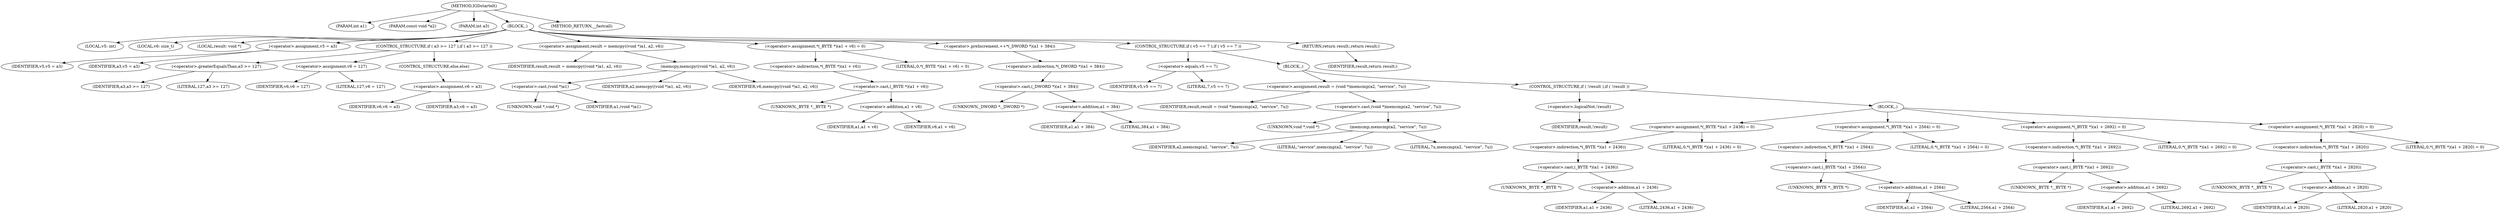 digraph IGDstartelt {  
"1000104" [label = "(METHOD,IGDstartelt)" ]
"1000105" [label = "(PARAM,int a1)" ]
"1000106" [label = "(PARAM,const void *a2)" ]
"1000107" [label = "(PARAM,int a3)" ]
"1000108" [label = "(BLOCK,,)" ]
"1000109" [label = "(LOCAL,v5: int)" ]
"1000110" [label = "(LOCAL,v6: size_t)" ]
"1000111" [label = "(LOCAL,result: void *)" ]
"1000112" [label = "(<operator>.assignment,v5 = a3)" ]
"1000113" [label = "(IDENTIFIER,v5,v5 = a3)" ]
"1000114" [label = "(IDENTIFIER,a3,v5 = a3)" ]
"1000115" [label = "(CONTROL_STRUCTURE,if ( a3 >= 127 ),if ( a3 >= 127 ))" ]
"1000116" [label = "(<operator>.greaterEqualsThan,a3 >= 127)" ]
"1000117" [label = "(IDENTIFIER,a3,a3 >= 127)" ]
"1000118" [label = "(LITERAL,127,a3 >= 127)" ]
"1000119" [label = "(<operator>.assignment,v6 = 127)" ]
"1000120" [label = "(IDENTIFIER,v6,v6 = 127)" ]
"1000121" [label = "(LITERAL,127,v6 = 127)" ]
"1000122" [label = "(CONTROL_STRUCTURE,else,else)" ]
"1000123" [label = "(<operator>.assignment,v6 = a3)" ]
"1000124" [label = "(IDENTIFIER,v6,v6 = a3)" ]
"1000125" [label = "(IDENTIFIER,a3,v6 = a3)" ]
"1000126" [label = "(<operator>.assignment,result = memcpy((void *)a1, a2, v6))" ]
"1000127" [label = "(IDENTIFIER,result,result = memcpy((void *)a1, a2, v6))" ]
"1000128" [label = "(memcpy,memcpy((void *)a1, a2, v6))" ]
"1000129" [label = "(<operator>.cast,(void *)a1)" ]
"1000130" [label = "(UNKNOWN,void *,void *)" ]
"1000131" [label = "(IDENTIFIER,a1,(void *)a1)" ]
"1000132" [label = "(IDENTIFIER,a2,memcpy((void *)a1, a2, v6))" ]
"1000133" [label = "(IDENTIFIER,v6,memcpy((void *)a1, a2, v6))" ]
"1000134" [label = "(<operator>.assignment,*(_BYTE *)(a1 + v6) = 0)" ]
"1000135" [label = "(<operator>.indirection,*(_BYTE *)(a1 + v6))" ]
"1000136" [label = "(<operator>.cast,(_BYTE *)(a1 + v6))" ]
"1000137" [label = "(UNKNOWN,_BYTE *,_BYTE *)" ]
"1000138" [label = "(<operator>.addition,a1 + v6)" ]
"1000139" [label = "(IDENTIFIER,a1,a1 + v6)" ]
"1000140" [label = "(IDENTIFIER,v6,a1 + v6)" ]
"1000141" [label = "(LITERAL,0,*(_BYTE *)(a1 + v6) = 0)" ]
"1000142" [label = "(<operator>.preIncrement,++*(_DWORD *)(a1 + 384))" ]
"1000143" [label = "(<operator>.indirection,*(_DWORD *)(a1 + 384))" ]
"1000144" [label = "(<operator>.cast,(_DWORD *)(a1 + 384))" ]
"1000145" [label = "(UNKNOWN,_DWORD *,_DWORD *)" ]
"1000146" [label = "(<operator>.addition,a1 + 384)" ]
"1000147" [label = "(IDENTIFIER,a1,a1 + 384)" ]
"1000148" [label = "(LITERAL,384,a1 + 384)" ]
"1000149" [label = "(CONTROL_STRUCTURE,if ( v5 == 7 ),if ( v5 == 7 ))" ]
"1000150" [label = "(<operator>.equals,v5 == 7)" ]
"1000151" [label = "(IDENTIFIER,v5,v5 == 7)" ]
"1000152" [label = "(LITERAL,7,v5 == 7)" ]
"1000153" [label = "(BLOCK,,)" ]
"1000154" [label = "(<operator>.assignment,result = (void *)memcmp(a2, \"service\", 7u))" ]
"1000155" [label = "(IDENTIFIER,result,result = (void *)memcmp(a2, \"service\", 7u))" ]
"1000156" [label = "(<operator>.cast,(void *)memcmp(a2, \"service\", 7u))" ]
"1000157" [label = "(UNKNOWN,void *,void *)" ]
"1000158" [label = "(memcmp,memcmp(a2, \"service\", 7u))" ]
"1000159" [label = "(IDENTIFIER,a2,memcmp(a2, \"service\", 7u))" ]
"1000160" [label = "(LITERAL,\"service\",memcmp(a2, \"service\", 7u))" ]
"1000161" [label = "(LITERAL,7u,memcmp(a2, \"service\", 7u))" ]
"1000162" [label = "(CONTROL_STRUCTURE,if ( !result ),if ( !result ))" ]
"1000163" [label = "(<operator>.logicalNot,!result)" ]
"1000164" [label = "(IDENTIFIER,result,!result)" ]
"1000165" [label = "(BLOCK,,)" ]
"1000166" [label = "(<operator>.assignment,*(_BYTE *)(a1 + 2436) = 0)" ]
"1000167" [label = "(<operator>.indirection,*(_BYTE *)(a1 + 2436))" ]
"1000168" [label = "(<operator>.cast,(_BYTE *)(a1 + 2436))" ]
"1000169" [label = "(UNKNOWN,_BYTE *,_BYTE *)" ]
"1000170" [label = "(<operator>.addition,a1 + 2436)" ]
"1000171" [label = "(IDENTIFIER,a1,a1 + 2436)" ]
"1000172" [label = "(LITERAL,2436,a1 + 2436)" ]
"1000173" [label = "(LITERAL,0,*(_BYTE *)(a1 + 2436) = 0)" ]
"1000174" [label = "(<operator>.assignment,*(_BYTE *)(a1 + 2564) = 0)" ]
"1000175" [label = "(<operator>.indirection,*(_BYTE *)(a1 + 2564))" ]
"1000176" [label = "(<operator>.cast,(_BYTE *)(a1 + 2564))" ]
"1000177" [label = "(UNKNOWN,_BYTE *,_BYTE *)" ]
"1000178" [label = "(<operator>.addition,a1 + 2564)" ]
"1000179" [label = "(IDENTIFIER,a1,a1 + 2564)" ]
"1000180" [label = "(LITERAL,2564,a1 + 2564)" ]
"1000181" [label = "(LITERAL,0,*(_BYTE *)(a1 + 2564) = 0)" ]
"1000182" [label = "(<operator>.assignment,*(_BYTE *)(a1 + 2692) = 0)" ]
"1000183" [label = "(<operator>.indirection,*(_BYTE *)(a1 + 2692))" ]
"1000184" [label = "(<operator>.cast,(_BYTE *)(a1 + 2692))" ]
"1000185" [label = "(UNKNOWN,_BYTE *,_BYTE *)" ]
"1000186" [label = "(<operator>.addition,a1 + 2692)" ]
"1000187" [label = "(IDENTIFIER,a1,a1 + 2692)" ]
"1000188" [label = "(LITERAL,2692,a1 + 2692)" ]
"1000189" [label = "(LITERAL,0,*(_BYTE *)(a1 + 2692) = 0)" ]
"1000190" [label = "(<operator>.assignment,*(_BYTE *)(a1 + 2820) = 0)" ]
"1000191" [label = "(<operator>.indirection,*(_BYTE *)(a1 + 2820))" ]
"1000192" [label = "(<operator>.cast,(_BYTE *)(a1 + 2820))" ]
"1000193" [label = "(UNKNOWN,_BYTE *,_BYTE *)" ]
"1000194" [label = "(<operator>.addition,a1 + 2820)" ]
"1000195" [label = "(IDENTIFIER,a1,a1 + 2820)" ]
"1000196" [label = "(LITERAL,2820,a1 + 2820)" ]
"1000197" [label = "(LITERAL,0,*(_BYTE *)(a1 + 2820) = 0)" ]
"1000198" [label = "(RETURN,return result;,return result;)" ]
"1000199" [label = "(IDENTIFIER,result,return result;)" ]
"1000200" [label = "(METHOD_RETURN,__fastcall)" ]
  "1000104" -> "1000105" 
  "1000104" -> "1000106" 
  "1000104" -> "1000107" 
  "1000104" -> "1000108" 
  "1000104" -> "1000200" 
  "1000108" -> "1000109" 
  "1000108" -> "1000110" 
  "1000108" -> "1000111" 
  "1000108" -> "1000112" 
  "1000108" -> "1000115" 
  "1000108" -> "1000126" 
  "1000108" -> "1000134" 
  "1000108" -> "1000142" 
  "1000108" -> "1000149" 
  "1000108" -> "1000198" 
  "1000112" -> "1000113" 
  "1000112" -> "1000114" 
  "1000115" -> "1000116" 
  "1000115" -> "1000119" 
  "1000115" -> "1000122" 
  "1000116" -> "1000117" 
  "1000116" -> "1000118" 
  "1000119" -> "1000120" 
  "1000119" -> "1000121" 
  "1000122" -> "1000123" 
  "1000123" -> "1000124" 
  "1000123" -> "1000125" 
  "1000126" -> "1000127" 
  "1000126" -> "1000128" 
  "1000128" -> "1000129" 
  "1000128" -> "1000132" 
  "1000128" -> "1000133" 
  "1000129" -> "1000130" 
  "1000129" -> "1000131" 
  "1000134" -> "1000135" 
  "1000134" -> "1000141" 
  "1000135" -> "1000136" 
  "1000136" -> "1000137" 
  "1000136" -> "1000138" 
  "1000138" -> "1000139" 
  "1000138" -> "1000140" 
  "1000142" -> "1000143" 
  "1000143" -> "1000144" 
  "1000144" -> "1000145" 
  "1000144" -> "1000146" 
  "1000146" -> "1000147" 
  "1000146" -> "1000148" 
  "1000149" -> "1000150" 
  "1000149" -> "1000153" 
  "1000150" -> "1000151" 
  "1000150" -> "1000152" 
  "1000153" -> "1000154" 
  "1000153" -> "1000162" 
  "1000154" -> "1000155" 
  "1000154" -> "1000156" 
  "1000156" -> "1000157" 
  "1000156" -> "1000158" 
  "1000158" -> "1000159" 
  "1000158" -> "1000160" 
  "1000158" -> "1000161" 
  "1000162" -> "1000163" 
  "1000162" -> "1000165" 
  "1000163" -> "1000164" 
  "1000165" -> "1000166" 
  "1000165" -> "1000174" 
  "1000165" -> "1000182" 
  "1000165" -> "1000190" 
  "1000166" -> "1000167" 
  "1000166" -> "1000173" 
  "1000167" -> "1000168" 
  "1000168" -> "1000169" 
  "1000168" -> "1000170" 
  "1000170" -> "1000171" 
  "1000170" -> "1000172" 
  "1000174" -> "1000175" 
  "1000174" -> "1000181" 
  "1000175" -> "1000176" 
  "1000176" -> "1000177" 
  "1000176" -> "1000178" 
  "1000178" -> "1000179" 
  "1000178" -> "1000180" 
  "1000182" -> "1000183" 
  "1000182" -> "1000189" 
  "1000183" -> "1000184" 
  "1000184" -> "1000185" 
  "1000184" -> "1000186" 
  "1000186" -> "1000187" 
  "1000186" -> "1000188" 
  "1000190" -> "1000191" 
  "1000190" -> "1000197" 
  "1000191" -> "1000192" 
  "1000192" -> "1000193" 
  "1000192" -> "1000194" 
  "1000194" -> "1000195" 
  "1000194" -> "1000196" 
  "1000198" -> "1000199" 
}
